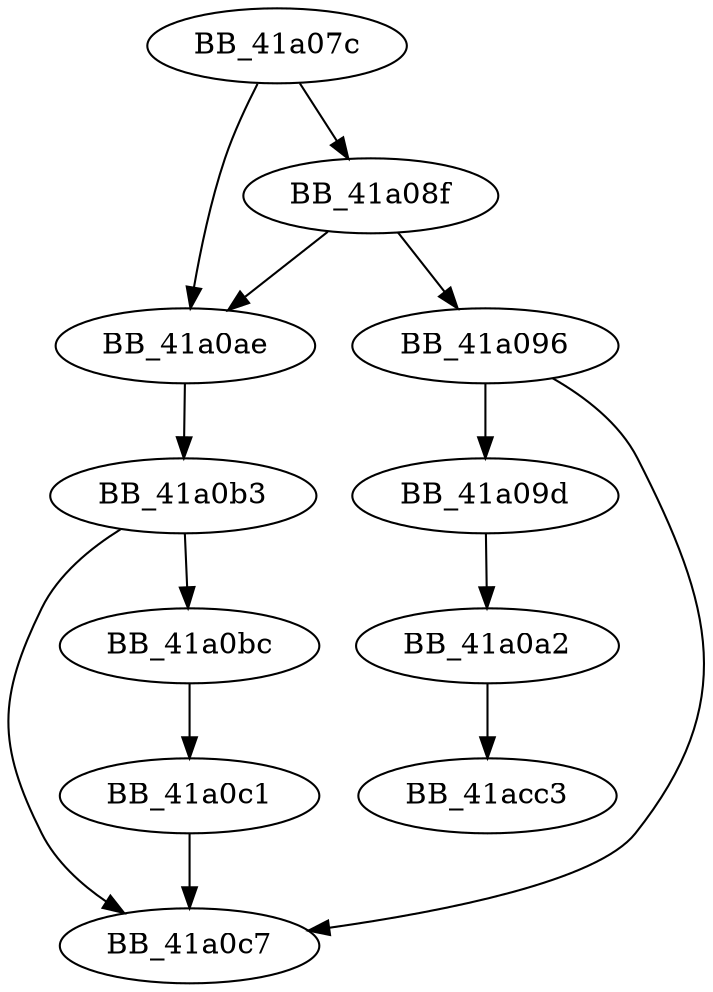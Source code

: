DiGraph ___FrameUnwindFilter{
BB_41a07c->BB_41a08f
BB_41a07c->BB_41a0ae
BB_41a08f->BB_41a096
BB_41a08f->BB_41a0ae
BB_41a096->BB_41a09d
BB_41a096->BB_41a0c7
BB_41a09d->BB_41a0a2
BB_41a0a2->BB_41acc3
BB_41a0ae->BB_41a0b3
BB_41a0b3->BB_41a0bc
BB_41a0b3->BB_41a0c7
BB_41a0bc->BB_41a0c1
BB_41a0c1->BB_41a0c7
}
